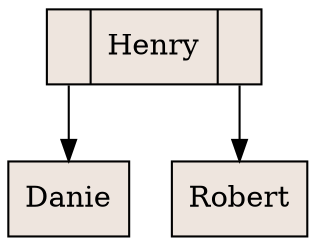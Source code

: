 digraph grafica{
rankdir=TB;
node [shape = record, style=filled, fillcolor=seashell2];
nodo2 [ label ="<C0>|Henry|<C1>"];
nodo3 [ label ="Danie"];
nodo2:C0->nodo3
nodo1 [ label ="Robert"];
nodo2:C1->nodo1
}
